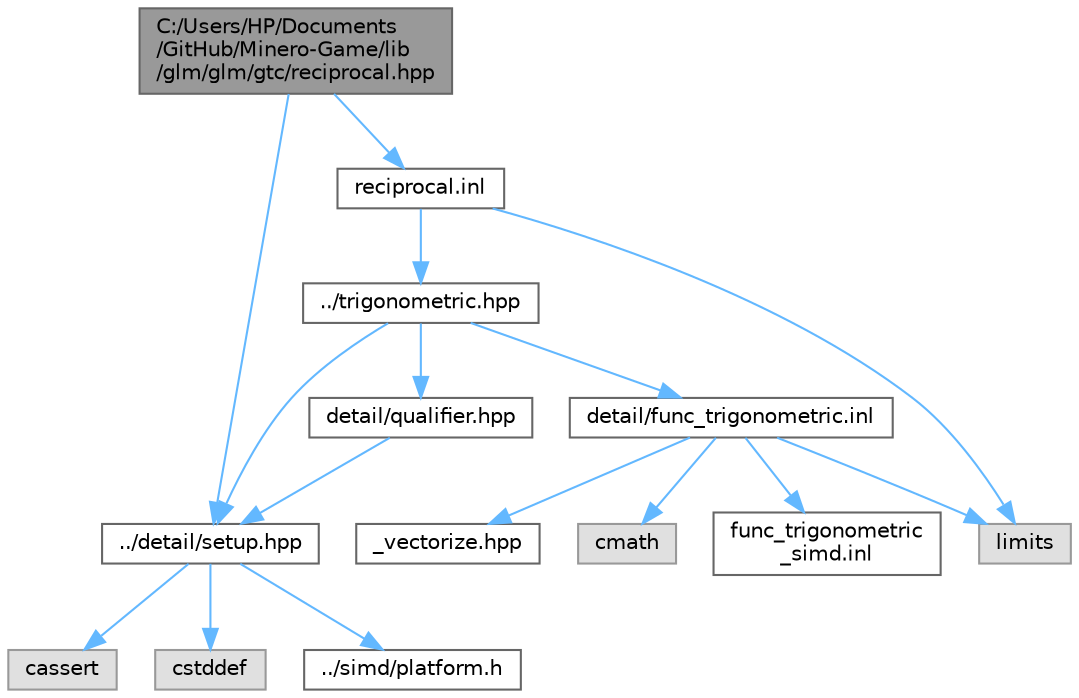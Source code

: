 digraph "C:/Users/HP/Documents/GitHub/Minero-Game/lib/glm/glm/gtc/reciprocal.hpp"
{
 // LATEX_PDF_SIZE
  bgcolor="transparent";
  edge [fontname=Helvetica,fontsize=10,labelfontname=Helvetica,labelfontsize=10];
  node [fontname=Helvetica,fontsize=10,shape=box,height=0.2,width=0.4];
  Node1 [id="Node000001",label="C:/Users/HP/Documents\l/GitHub/Minero-Game/lib\l/glm/glm/gtc/reciprocal.hpp",height=0.2,width=0.4,color="gray40", fillcolor="grey60", style="filled", fontcolor="black",tooltip=" "];
  Node1 -> Node2 [id="edge16_Node000001_Node000002",color="steelblue1",style="solid",tooltip=" "];
  Node2 [id="Node000002",label="../detail/setup.hpp",height=0.2,width=0.4,color="grey40", fillcolor="white", style="filled",URL="$lib_2glm_2glm_2detail_2setup_8hpp.html",tooltip=" "];
  Node2 -> Node3 [id="edge17_Node000002_Node000003",color="steelblue1",style="solid",tooltip=" "];
  Node3 [id="Node000003",label="cassert",height=0.2,width=0.4,color="grey60", fillcolor="#E0E0E0", style="filled",tooltip=" "];
  Node2 -> Node4 [id="edge18_Node000002_Node000004",color="steelblue1",style="solid",tooltip=" "];
  Node4 [id="Node000004",label="cstddef",height=0.2,width=0.4,color="grey60", fillcolor="#E0E0E0", style="filled",tooltip=" "];
  Node2 -> Node5 [id="edge19_Node000002_Node000005",color="steelblue1",style="solid",tooltip=" "];
  Node5 [id="Node000005",label="../simd/platform.h",height=0.2,width=0.4,color="grey40", fillcolor="white", style="filled",URL="$lib_2glm_2glm_2simd_2platform_8h.html",tooltip=" "];
  Node1 -> Node6 [id="edge20_Node000001_Node000006",color="steelblue1",style="solid",tooltip=" "];
  Node6 [id="Node000006",label="reciprocal.inl",height=0.2,width=0.4,color="grey40", fillcolor="white", style="filled",URL="$lib_2glm_2glm_2gtc_2reciprocal_8inl.html",tooltip=" "];
  Node6 -> Node7 [id="edge21_Node000006_Node000007",color="steelblue1",style="solid",tooltip=" "];
  Node7 [id="Node000007",label="../trigonometric.hpp",height=0.2,width=0.4,color="grey40", fillcolor="white", style="filled",URL="$lib_2glm_2glm_2trigonometric_8hpp.html",tooltip=" "];
  Node7 -> Node2 [id="edge22_Node000007_Node000002",color="steelblue1",style="solid",tooltip=" "];
  Node7 -> Node8 [id="edge23_Node000007_Node000008",color="steelblue1",style="solid",tooltip=" "];
  Node8 [id="Node000008",label="detail/qualifier.hpp",height=0.2,width=0.4,color="grey40", fillcolor="white", style="filled",URL="$lib_2glm_2glm_2detail_2qualifier_8hpp.html",tooltip=" "];
  Node8 -> Node2 [id="edge24_Node000008_Node000002",color="steelblue1",style="solid",tooltip=" "];
  Node7 -> Node9 [id="edge25_Node000007_Node000009",color="steelblue1",style="solid",tooltip=" "];
  Node9 [id="Node000009",label="detail/func_trigonometric.inl",height=0.2,width=0.4,color="grey40", fillcolor="white", style="filled",URL="$lib_2glm_2glm_2detail_2func__trigonometric_8inl.html",tooltip=" "];
  Node9 -> Node10 [id="edge26_Node000009_Node000010",color="steelblue1",style="solid",tooltip=" "];
  Node10 [id="Node000010",label="_vectorize.hpp",height=0.2,width=0.4,color="grey40", fillcolor="white", style="filled",URL="$lib_2glm_2glm_2detail_2__vectorize_8hpp.html",tooltip=" "];
  Node9 -> Node11 [id="edge27_Node000009_Node000011",color="steelblue1",style="solid",tooltip=" "];
  Node11 [id="Node000011",label="cmath",height=0.2,width=0.4,color="grey60", fillcolor="#E0E0E0", style="filled",tooltip=" "];
  Node9 -> Node12 [id="edge28_Node000009_Node000012",color="steelblue1",style="solid",tooltip=" "];
  Node12 [id="Node000012",label="limits",height=0.2,width=0.4,color="grey60", fillcolor="#E0E0E0", style="filled",tooltip=" "];
  Node9 -> Node13 [id="edge29_Node000009_Node000013",color="steelblue1",style="solid",tooltip=" "];
  Node13 [id="Node000013",label="func_trigonometric\l_simd.inl",height=0.2,width=0.4,color="grey40", fillcolor="white", style="filled",URL="$lib_2glm_2glm_2detail_2func__trigonometric__simd_8inl.html",tooltip=" "];
  Node6 -> Node12 [id="edge30_Node000006_Node000012",color="steelblue1",style="solid",tooltip=" "];
}
